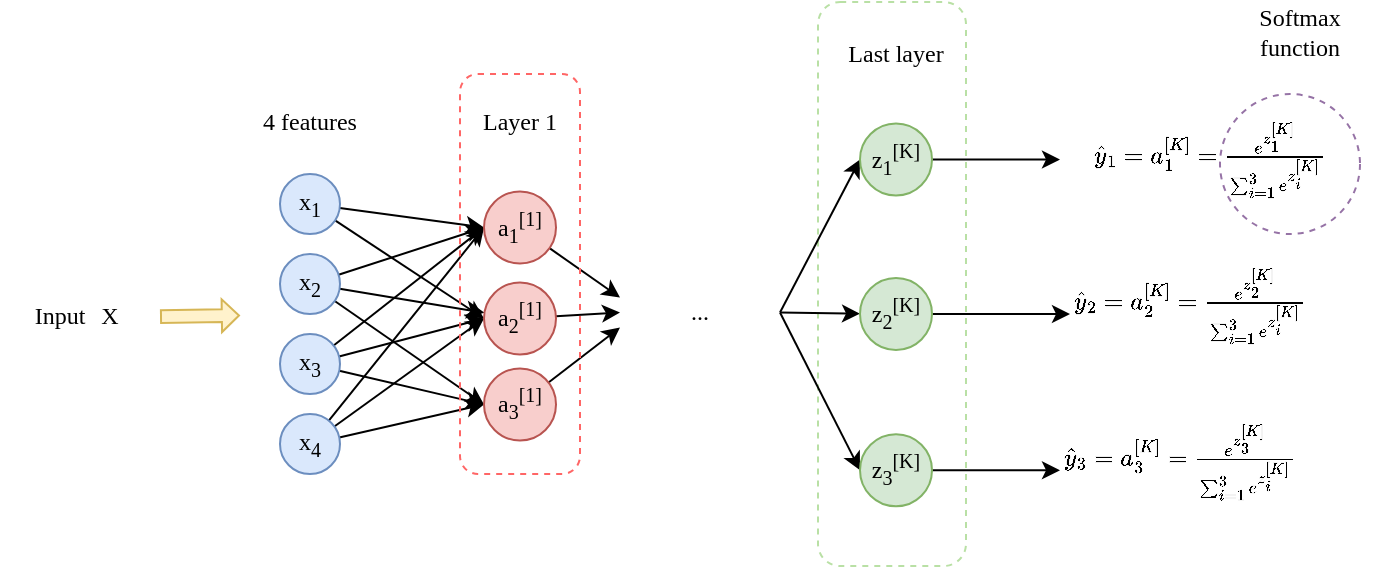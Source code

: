 <mxfile version="17.5.0" type="device"><diagram id="W5IDmV7KTANudIecoCQY" name="Page-1"><mxGraphModel dx="313" dy="474" grid="1" gridSize="10" guides="1" tooltips="1" connect="1" arrows="1" fold="1" page="1" pageScale="1" pageWidth="827" pageHeight="1169" math="1" shadow="0"><root><mxCell id="0"/><mxCell id="1" parent="0"/><mxCell id="rOloll-FtD_i3JNMwxOY-5" value="" style="ellipse;whiteSpace=wrap;html=1;aspect=fixed;fillColor=none;dashed=1;strokeColor=#9673a6;" vertex="1" parent="1"><mxGeometry x="620" y="270" width="70" height="70" as="geometry"/></mxCell><mxCell id="GIVxM0YQ8rVUFKYHvwqC-52" value="" style="rounded=1;whiteSpace=wrap;html=1;dashed=1;fontSize=10;strokeColor=#B9E0A5;fillColor=none;" parent="1" vertex="1"><mxGeometry x="419" y="224" width="74" height="282" as="geometry"/></mxCell><mxCell id="GIVxM0YQ8rVUFKYHvwqC-17" style="edgeStyle=none;rounded=0;orthogonalLoop=1;jettySize=auto;html=1;entryX=0.5;entryY=1;entryDx=0;entryDy=0;fontSize=10;" parent="1" source="0Oudpx16BQOdn3Qg5jgl-1" target="GIVxM0YQ8rVUFKYHvwqC-13" edge="1"><mxGeometry relative="1" as="geometry"/></mxCell><mxCell id="GIVxM0YQ8rVUFKYHvwqC-24" style="edgeStyle=none;rounded=0;orthogonalLoop=1;jettySize=auto;html=1;entryX=0;entryY=0.5;entryDx=0;entryDy=0;fontSize=10;" parent="1" source="0Oudpx16BQOdn3Qg5jgl-1" target="GIVxM0YQ8rVUFKYHvwqC-14" edge="1"><mxGeometry relative="1" as="geometry"/></mxCell><mxCell id="0Oudpx16BQOdn3Qg5jgl-1" value="x&lt;sub&gt;1&lt;/sub&gt;" style="ellipse;whiteSpace=wrap;html=1;aspect=fixed;fillColor=#dae8fc;strokeColor=#6c8ebf;fontFamily=Lucida Console;" parent="1" vertex="1"><mxGeometry x="150" y="310" width="30" height="30" as="geometry"/></mxCell><mxCell id="GIVxM0YQ8rVUFKYHvwqC-18" style="edgeStyle=none;rounded=0;orthogonalLoop=1;jettySize=auto;html=1;entryX=0.5;entryY=1;entryDx=0;entryDy=0;fontSize=10;" parent="1" source="0Oudpx16BQOdn3Qg5jgl-2" target="GIVxM0YQ8rVUFKYHvwqC-13" edge="1"><mxGeometry relative="1" as="geometry"/></mxCell><mxCell id="GIVxM0YQ8rVUFKYHvwqC-23" style="edgeStyle=none;rounded=0;orthogonalLoop=1;jettySize=auto;html=1;fontSize=10;" parent="1" source="0Oudpx16BQOdn3Qg5jgl-2" target="GIVxM0YQ8rVUFKYHvwqC-14" edge="1"><mxGeometry relative="1" as="geometry"/></mxCell><mxCell id="GIVxM0YQ8rVUFKYHvwqC-25" style="edgeStyle=none;rounded=0;orthogonalLoop=1;jettySize=auto;html=1;entryX=0;entryY=0.5;entryDx=0;entryDy=0;fontSize=10;" parent="1" source="0Oudpx16BQOdn3Qg5jgl-2" target="GIVxM0YQ8rVUFKYHvwqC-15" edge="1"><mxGeometry relative="1" as="geometry"/></mxCell><mxCell id="0Oudpx16BQOdn3Qg5jgl-2" value="x&lt;sub&gt;2&lt;/sub&gt;" style="ellipse;whiteSpace=wrap;html=1;aspect=fixed;fillColor=#dae8fc;strokeColor=#6c8ebf;fontFamily=Lucida Console;" parent="1" vertex="1"><mxGeometry x="150" y="350" width="30" height="30" as="geometry"/></mxCell><mxCell id="GIVxM0YQ8rVUFKYHvwqC-19" style="edgeStyle=none;rounded=0;orthogonalLoop=1;jettySize=auto;html=1;entryX=0.5;entryY=1;entryDx=0;entryDy=0;fontSize=10;" parent="1" source="0Oudpx16BQOdn3Qg5jgl-3" target="GIVxM0YQ8rVUFKYHvwqC-13" edge="1"><mxGeometry relative="1" as="geometry"/></mxCell><mxCell id="GIVxM0YQ8rVUFKYHvwqC-26" style="edgeStyle=none;rounded=0;orthogonalLoop=1;jettySize=auto;html=1;entryX=0;entryY=0.5;entryDx=0;entryDy=0;fontSize=10;" parent="1" source="0Oudpx16BQOdn3Qg5jgl-3" target="GIVxM0YQ8rVUFKYHvwqC-14" edge="1"><mxGeometry relative="1" as="geometry"/></mxCell><mxCell id="GIVxM0YQ8rVUFKYHvwqC-27" style="edgeStyle=none;rounded=0;orthogonalLoop=1;jettySize=auto;html=1;entryX=0;entryY=0.5;entryDx=0;entryDy=0;fontSize=10;" parent="1" source="0Oudpx16BQOdn3Qg5jgl-3" target="GIVxM0YQ8rVUFKYHvwqC-15" edge="1"><mxGeometry relative="1" as="geometry"/></mxCell><mxCell id="0Oudpx16BQOdn3Qg5jgl-3" value="x&lt;sub&gt;3&lt;/sub&gt;" style="ellipse;whiteSpace=wrap;html=1;aspect=fixed;fillColor=#dae8fc;strokeColor=#6c8ebf;fontFamily=Lucida Console;" parent="1" vertex="1"><mxGeometry x="150" y="390" width="30" height="30" as="geometry"/></mxCell><mxCell id="GIVxM0YQ8rVUFKYHvwqC-20" style="edgeStyle=none;rounded=0;orthogonalLoop=1;jettySize=auto;html=1;entryX=0.5;entryY=1;entryDx=0;entryDy=0;fontSize=10;" parent="1" source="0Oudpx16BQOdn3Qg5jgl-4" target="GIVxM0YQ8rVUFKYHvwqC-13" edge="1"><mxGeometry relative="1" as="geometry"/></mxCell><mxCell id="GIVxM0YQ8rVUFKYHvwqC-28" style="edgeStyle=none;rounded=0;orthogonalLoop=1;jettySize=auto;html=1;entryX=0;entryY=0.5;entryDx=0;entryDy=0;fontSize=10;" parent="1" source="0Oudpx16BQOdn3Qg5jgl-4" target="GIVxM0YQ8rVUFKYHvwqC-14" edge="1"><mxGeometry relative="1" as="geometry"/></mxCell><mxCell id="GIVxM0YQ8rVUFKYHvwqC-29" style="edgeStyle=none;rounded=0;orthogonalLoop=1;jettySize=auto;html=1;entryX=0;entryY=0.5;entryDx=0;entryDy=0;fontSize=10;" parent="1" source="0Oudpx16BQOdn3Qg5jgl-4" target="GIVxM0YQ8rVUFKYHvwqC-15" edge="1"><mxGeometry relative="1" as="geometry"/></mxCell><mxCell id="0Oudpx16BQOdn3Qg5jgl-4" value="x&lt;sub&gt;4&lt;/sub&gt;" style="ellipse;whiteSpace=wrap;html=1;aspect=fixed;fillColor=#dae8fc;strokeColor=#6c8ebf;fontFamily=Lucida Console;" parent="1" vertex="1"><mxGeometry x="150" y="430" width="30" height="30" as="geometry"/></mxCell><mxCell id="0Oudpx16BQOdn3Qg5jgl-103" value="Input" style="text;html=1;strokeColor=none;fillColor=none;align=center;verticalAlign=middle;whiteSpace=wrap;rounded=0;fontFamily=Lucida Console;" parent="1" vertex="1"><mxGeometry x="10" y="366" width="60" height="30" as="geometry"/></mxCell><mxCell id="0Oudpx16BQOdn3Qg5jgl-104" value="" style="shape=flexArrow;endArrow=classic;html=1;rounded=0;fontFamily=Lucida Console;fillColor=#fff2cc;strokeColor=#d6b656;width=6.387;endSize=2.528;endWidth=9.011;" parent="1" edge="1"><mxGeometry width="50" height="50" relative="1" as="geometry"><mxPoint x="90" y="381.28" as="sourcePoint"/><mxPoint x="130" y="380.71" as="targetPoint"/></mxGeometry></mxCell><mxCell id="0Oudpx16BQOdn3Qg5jgl-122" value="4 features" style="text;html=1;strokeColor=none;fillColor=none;align=center;verticalAlign=middle;whiteSpace=wrap;rounded=0;fontFamily=Lucida Console;" parent="1" vertex="1"><mxGeometry x="125" y="269" width="80" height="30" as="geometry"/></mxCell><mxCell id="0Oudpx16BQOdn3Qg5jgl-124" value="X" style="text;html=1;strokeColor=none;fillColor=none;align=center;verticalAlign=middle;whiteSpace=wrap;rounded=0;fontFamily=Lucida Console;" parent="1" vertex="1"><mxGeometry x="50" y="366" width="30" height="30" as="geometry"/></mxCell><mxCell id="GIVxM0YQ8rVUFKYHvwqC-34" style="edgeStyle=none;rounded=0;orthogonalLoop=1;jettySize=auto;html=1;entryX=0;entryY=0.25;entryDx=0;entryDy=0;fontSize=10;" parent="1" source="GIVxM0YQ8rVUFKYHvwqC-13" target="GIVxM0YQ8rVUFKYHvwqC-33" edge="1"><mxGeometry relative="1" as="geometry"/></mxCell><mxCell id="GIVxM0YQ8rVUFKYHvwqC-13" value="a&lt;sub&gt;1&lt;/sub&gt;&lt;sup&gt;[1]&lt;/sup&gt;" style="ellipse;whiteSpace=wrap;html=1;aspect=fixed;fillColor=#f8cecc;strokeColor=#b85450;fontFamily=Lucida Console;direction=south;" parent="1" vertex="1"><mxGeometry x="252" y="318.75" width="36" height="36" as="geometry"/></mxCell><mxCell id="GIVxM0YQ8rVUFKYHvwqC-35" style="edgeStyle=none;rounded=0;orthogonalLoop=1;jettySize=auto;html=1;entryX=0;entryY=0.5;entryDx=0;entryDy=0;fontSize=10;" parent="1" source="GIVxM0YQ8rVUFKYHvwqC-14" target="GIVxM0YQ8rVUFKYHvwqC-33" edge="1"><mxGeometry relative="1" as="geometry"/></mxCell><mxCell id="GIVxM0YQ8rVUFKYHvwqC-14" value="a&lt;sub&gt;2&lt;/sub&gt;&lt;sup&gt;[1]&lt;/sup&gt;" style="ellipse;whiteSpace=wrap;html=1;aspect=fixed;fillColor=#f8cecc;strokeColor=#b85450;fontFamily=Lucida Console;" parent="1" vertex="1"><mxGeometry x="252" y="364.25" width="36" height="36" as="geometry"/></mxCell><mxCell id="GIVxM0YQ8rVUFKYHvwqC-36" style="edgeStyle=none;rounded=0;orthogonalLoop=1;jettySize=auto;html=1;entryX=0;entryY=0.75;entryDx=0;entryDy=0;fontSize=10;" parent="1" source="GIVxM0YQ8rVUFKYHvwqC-15" target="GIVxM0YQ8rVUFKYHvwqC-33" edge="1"><mxGeometry relative="1" as="geometry"/></mxCell><mxCell id="GIVxM0YQ8rVUFKYHvwqC-15" value="a&lt;sub&gt;3&lt;/sub&gt;&lt;sup&gt;[1]&lt;/sup&gt;" style="ellipse;whiteSpace=wrap;html=1;aspect=fixed;fillColor=#f8cecc;strokeColor=#b85450;fontFamily=Lucida Console;" parent="1" vertex="1"><mxGeometry x="252" y="407.25" width="36" height="36" as="geometry"/></mxCell><mxCell id="GIVxM0YQ8rVUFKYHvwqC-21" value="Layer 1" style="text;html=1;strokeColor=none;fillColor=none;align=center;verticalAlign=middle;whiteSpace=wrap;rounded=0;fontFamily=Lucida Console;" parent="1" vertex="1"><mxGeometry x="230" y="269" width="80" height="30" as="geometry"/></mxCell><mxCell id="GIVxM0YQ8rVUFKYHvwqC-40" style="edgeStyle=none;rounded=0;orthogonalLoop=1;jettySize=auto;html=1;entryX=0.5;entryY=1;entryDx=0;entryDy=0;fontSize=10;exitX=1;exitY=0.5;exitDx=0;exitDy=0;" parent="1" source="GIVxM0YQ8rVUFKYHvwqC-33" target="GIVxM0YQ8rVUFKYHvwqC-37" edge="1"><mxGeometry relative="1" as="geometry"><mxPoint x="400" y="345.25" as="sourcePoint"/></mxGeometry></mxCell><mxCell id="GIVxM0YQ8rVUFKYHvwqC-41" style="edgeStyle=none;rounded=0;orthogonalLoop=1;jettySize=auto;html=1;fontSize=10;exitX=1;exitY=0.5;exitDx=0;exitDy=0;" parent="1" source="GIVxM0YQ8rVUFKYHvwqC-33" target="GIVxM0YQ8rVUFKYHvwqC-38" edge="1"><mxGeometry relative="1" as="geometry"><mxPoint x="400" y="345.25" as="sourcePoint"/></mxGeometry></mxCell><mxCell id="GIVxM0YQ8rVUFKYHvwqC-42" style="edgeStyle=none;rounded=0;orthogonalLoop=1;jettySize=auto;html=1;entryX=0;entryY=0.5;entryDx=0;entryDy=0;fontSize=10;exitX=1;exitY=0.5;exitDx=0;exitDy=0;" parent="1" source="GIVxM0YQ8rVUFKYHvwqC-33" target="GIVxM0YQ8rVUFKYHvwqC-39" edge="1"><mxGeometry relative="1" as="geometry"><mxPoint x="400" y="345.25" as="sourcePoint"/></mxGeometry></mxCell><mxCell id="GIVxM0YQ8rVUFKYHvwqC-33" value="..." style="text;html=1;strokeColor=none;fillColor=none;align=center;verticalAlign=middle;whiteSpace=wrap;rounded=0;fontFamily=Lucida Console;" parent="1" vertex="1"><mxGeometry x="320" y="364.25" width="80" height="30" as="geometry"/></mxCell><mxCell id="GIVxM0YQ8rVUFKYHvwqC-43" style="edgeStyle=none;rounded=0;orthogonalLoop=1;jettySize=auto;html=1;fontSize=10;entryX=0;entryY=0.5;entryDx=0;entryDy=0;" parent="1" source="GIVxM0YQ8rVUFKYHvwqC-37" edge="1" target="GIVxM0YQ8rVUFKYHvwqC-45"><mxGeometry relative="1" as="geometry"><mxPoint x="500" y="302.75" as="targetPoint"/></mxGeometry></mxCell><mxCell id="GIVxM0YQ8rVUFKYHvwqC-37" value="z&lt;sub&gt;1&lt;/sub&gt;&lt;sup&gt;[K]&lt;/sup&gt;" style="ellipse;whiteSpace=wrap;html=1;aspect=fixed;fillColor=#d5e8d4;strokeColor=#82b366;fontFamily=Lucida Console;direction=south;" parent="1" vertex="1"><mxGeometry x="440" y="284.75" width="36" height="36" as="geometry"/></mxCell><mxCell id="GIVxM0YQ8rVUFKYHvwqC-47" style="edgeStyle=none;rounded=0;orthogonalLoop=1;jettySize=auto;html=1;fontSize=10;entryX=0;entryY=0.5;entryDx=0;entryDy=0;" parent="1" source="GIVxM0YQ8rVUFKYHvwqC-38" target="rOloll-FtD_i3JNMwxOY-2" edge="1"><mxGeometry relative="1" as="geometry"><mxPoint x="500" y="348.25" as="targetPoint"/></mxGeometry></mxCell><mxCell id="GIVxM0YQ8rVUFKYHvwqC-38" value="z&lt;sub&gt;2&lt;/sub&gt;&lt;sup&gt;[K]&lt;/sup&gt;" style="ellipse;whiteSpace=wrap;html=1;aspect=fixed;fillColor=#d5e8d4;strokeColor=#82b366;fontFamily=Lucida Console;" parent="1" vertex="1"><mxGeometry x="440" y="362" width="36" height="36" as="geometry"/></mxCell><mxCell id="GIVxM0YQ8rVUFKYHvwqC-49" style="edgeStyle=none;rounded=0;orthogonalLoop=1;jettySize=auto;html=1;fontSize=10;entryX=0;entryY=0.5;entryDx=0;entryDy=0;" parent="1" source="GIVxM0YQ8rVUFKYHvwqC-39" target="rOloll-FtD_i3JNMwxOY-3" edge="1"><mxGeometry relative="1" as="geometry"><mxPoint x="500" y="391.962" as="targetPoint"/></mxGeometry></mxCell><mxCell id="GIVxM0YQ8rVUFKYHvwqC-39" value="z&lt;sub&gt;3&lt;/sub&gt;&lt;sup&gt;[K]&lt;/sup&gt;" style="ellipse;whiteSpace=wrap;html=1;aspect=fixed;fillColor=#d5e8d4;strokeColor=#82b366;fontFamily=Lucida Console;" parent="1" vertex="1"><mxGeometry x="440" y="440.12" width="36" height="36" as="geometry"/></mxCell><mxCell id="GIVxM0YQ8rVUFKYHvwqC-45" value="\(\hat{y}_1 = a_1^{[K]} = \frac{e^{z_1^{[K]}}}{\sum_{i=1}^3e^{z_i^{[K]}}&lt;br&gt;}&lt;br&gt;\)" style="text;html=1;strokeColor=none;fillColor=none;align=center;verticalAlign=middle;whiteSpace=wrap;rounded=0;fontFamily=Lucida Console;" parent="1" vertex="1"><mxGeometry x="540" y="261.88" width="150" height="81.75" as="geometry"/></mxCell><mxCell id="GIVxM0YQ8rVUFKYHvwqC-50" value="Last layer" style="text;html=1;strokeColor=none;fillColor=none;align=center;verticalAlign=middle;whiteSpace=wrap;rounded=0;fontFamily=Lucida Console;" parent="1" vertex="1"><mxGeometry x="418" y="235" width="80" height="30" as="geometry"/></mxCell><mxCell id="GIVxM0YQ8rVUFKYHvwqC-51" value="" style="rounded=1;whiteSpace=wrap;html=1;dashed=1;fontSize=10;strokeColor=#FF6666;fillColor=none;" parent="1" vertex="1"><mxGeometry x="240" y="260" width="60" height="200" as="geometry"/></mxCell><mxCell id="rOloll-FtD_i3JNMwxOY-2" value="&lt;div style=&quot;text-align: center&quot;&gt;&lt;font face=&quot;lucida console&quot;&gt;\(\hat{y}_2 = a_2^{[K]}= \frac{e^{z_2^{[K]}}}{\sum_{i=1}^3 e^{z_i^{[K]}}} \)&lt;/font&gt;&lt;/div&gt;&lt;span style=&quot;font-family: &amp;#34;lucida console&amp;#34; ; text-align: center&quot;&gt;&lt;br&gt;&lt;/span&gt;" style="text;whiteSpace=wrap;html=1;" vertex="1" parent="1"><mxGeometry x="545" y="350" width="140" height="60" as="geometry"/></mxCell><mxCell id="rOloll-FtD_i3JNMwxOY-3" value="&lt;div style=&quot;text-align: center&quot;&gt;&lt;font face=&quot;lucida console&quot;&gt;\(\hat{y}_3 = a_3^{[K]}= \frac{e^{z_3^{[K]}}}{\sum_{i=1}^3 e^{z_i^{[K]}}} \)&lt;/font&gt;&lt;/div&gt;&lt;span style=&quot;font-family: &amp;#34;lucida console&amp;#34; ; text-align: center&quot;&gt;&lt;br&gt;&lt;/span&gt;" style="text;whiteSpace=wrap;html=1;" vertex="1" parent="1"><mxGeometry x="540" y="428.12" width="140" height="60" as="geometry"/></mxCell><mxCell id="rOloll-FtD_i3JNMwxOY-4" value="Softmax function" style="text;html=1;strokeColor=none;fillColor=none;align=center;verticalAlign=middle;whiteSpace=wrap;rounded=0;fontFamily=Lucida Console;" vertex="1" parent="1"><mxGeometry x="620" y="224" width="80" height="30" as="geometry"/></mxCell></root></mxGraphModel></diagram></mxfile>
